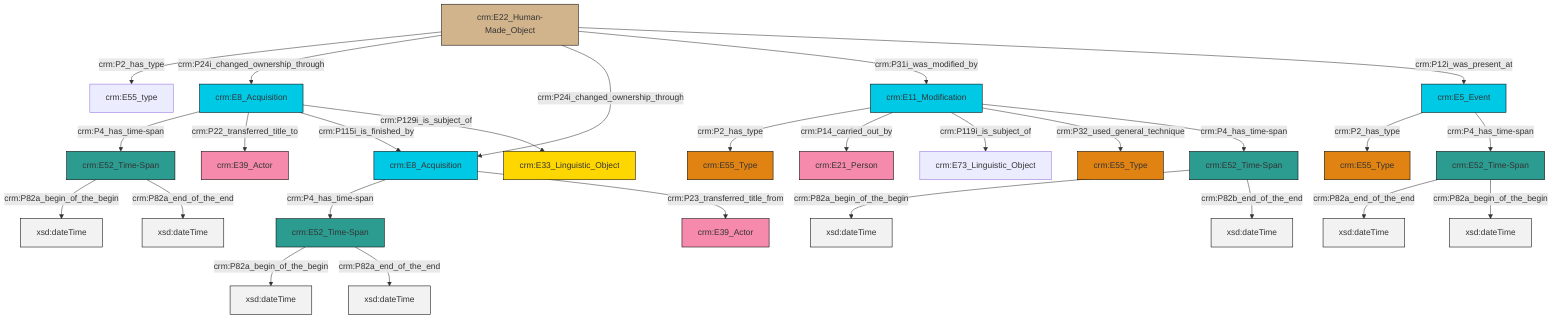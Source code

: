graph TD
classDef Literal fill:#f2f2f2,stroke:#000000;
classDef CRM_Entity fill:#FFFFFF,stroke:#000000;
classDef Temporal_Entity fill:#00C9E6, stroke:#000000;
classDef Type fill:#E18312, stroke:#000000;
classDef Time-Span fill:#2C9C91, stroke:#000000;
classDef Appellation fill:#FFEB7F, stroke:#000000;
classDef Place fill:#008836, stroke:#000000;
classDef Persistent_Item fill:#B266B2, stroke:#000000;
classDef Conceptual_Object fill:#FFD700, stroke:#000000;
classDef Physical_Thing fill:#D2B48C, stroke:#000000;
classDef Actor fill:#f58aad, stroke:#000000;
classDef PC_Classes fill:#4ce600, stroke:#000000;
classDef Multi fill:#cccccc,stroke:#000000;

0["crm:E8_Acquisition"]:::Temporal_Entity -->|crm:P4_has_time-span| 1["crm:E52_Time-Span"]:::Time-Span
2["crm:E52_Time-Span"]:::Time-Span -->|crm:P82a_begin_of_the_begin| 3[xsd:dateTime]:::Literal
4["crm:E22_Human-Made_Object"]:::Physical_Thing -->|crm:P2_has_type| 5["crm:E55_type"]:::Default
4["crm:E22_Human-Made_Object"]:::Physical_Thing -->|crm:P24i_changed_ownership_through| 0["crm:E8_Acquisition"]:::Temporal_Entity
8["crm:E52_Time-Span"]:::Time-Span -->|crm:P82a_end_of_the_end| 9[xsd:dateTime]:::Literal
11["crm:E52_Time-Span"]:::Time-Span -->|crm:P82a_begin_of_the_begin| 12[xsd:dateTime]:::Literal
22["crm:E5_Event"]:::Temporal_Entity -->|crm:P2_has_type| 13["crm:E55_Type"]:::Type
1["crm:E52_Time-Span"]:::Time-Span -->|crm:P82a_begin_of_the_begin| 23[xsd:dateTime]:::Literal
0["crm:E8_Acquisition"]:::Temporal_Entity -->|crm:P22_transferred_title_to| 15["crm:E39_Actor"]:::Actor
0["crm:E8_Acquisition"]:::Temporal_Entity -->|crm:P115i_is_finished_by| 18["crm:E8_Acquisition"]:::Temporal_Entity
29["crm:E11_Modification"]:::Temporal_Entity -->|crm:P2_has_type| 20["crm:E55_Type"]:::Type
22["crm:E5_Event"]:::Temporal_Entity -->|crm:P4_has_time-span| 8["crm:E52_Time-Span"]:::Time-Span
18["crm:E8_Acquisition"]:::Temporal_Entity -->|crm:P4_has_time-span| 11["crm:E52_Time-Span"]:::Time-Span
29["crm:E11_Modification"]:::Temporal_Entity -->|crm:P14_carried_out_by| 24["crm:E21_Person"]:::Actor
11["crm:E52_Time-Span"]:::Time-Span -->|crm:P82a_end_of_the_end| 33[xsd:dateTime]:::Literal
4["crm:E22_Human-Made_Object"]:::Physical_Thing -->|crm:P24i_changed_ownership_through| 18["crm:E8_Acquisition"]:::Temporal_Entity
29["crm:E11_Modification"]:::Temporal_Entity -->|crm:P119i_is_subject_of| 6["crm:E73_Linguistic_Object"]:::Default
29["crm:E11_Modification"]:::Temporal_Entity -->|crm:P32_used_general_technique| 37["crm:E55_Type"]:::Type
18["crm:E8_Acquisition"]:::Temporal_Entity -->|crm:P23_transferred_title_from| 31["crm:E39_Actor"]:::Actor
1["crm:E52_Time-Span"]:::Time-Span -->|crm:P82a_end_of_the_end| 39[xsd:dateTime]:::Literal
2["crm:E52_Time-Span"]:::Time-Span -->|crm:P82b_end_of_the_end| 40[xsd:dateTime]:::Literal
8["crm:E52_Time-Span"]:::Time-Span -->|crm:P82a_begin_of_the_begin| 41[xsd:dateTime]:::Literal
4["crm:E22_Human-Made_Object"]:::Physical_Thing -->|crm:P31i_was_modified_by| 29["crm:E11_Modification"]:::Temporal_Entity
29["crm:E11_Modification"]:::Temporal_Entity -->|crm:P4_has_time-span| 2["crm:E52_Time-Span"]:::Time-Span
0["crm:E8_Acquisition"]:::Temporal_Entity -->|crm:P129i_is_subject_of| 27["crm:E33_Linguistic_Object"]:::Conceptual_Object
4["crm:E22_Human-Made_Object"]:::Physical_Thing -->|crm:P12i_was_present_at| 22["crm:E5_Event"]:::Temporal_Entity